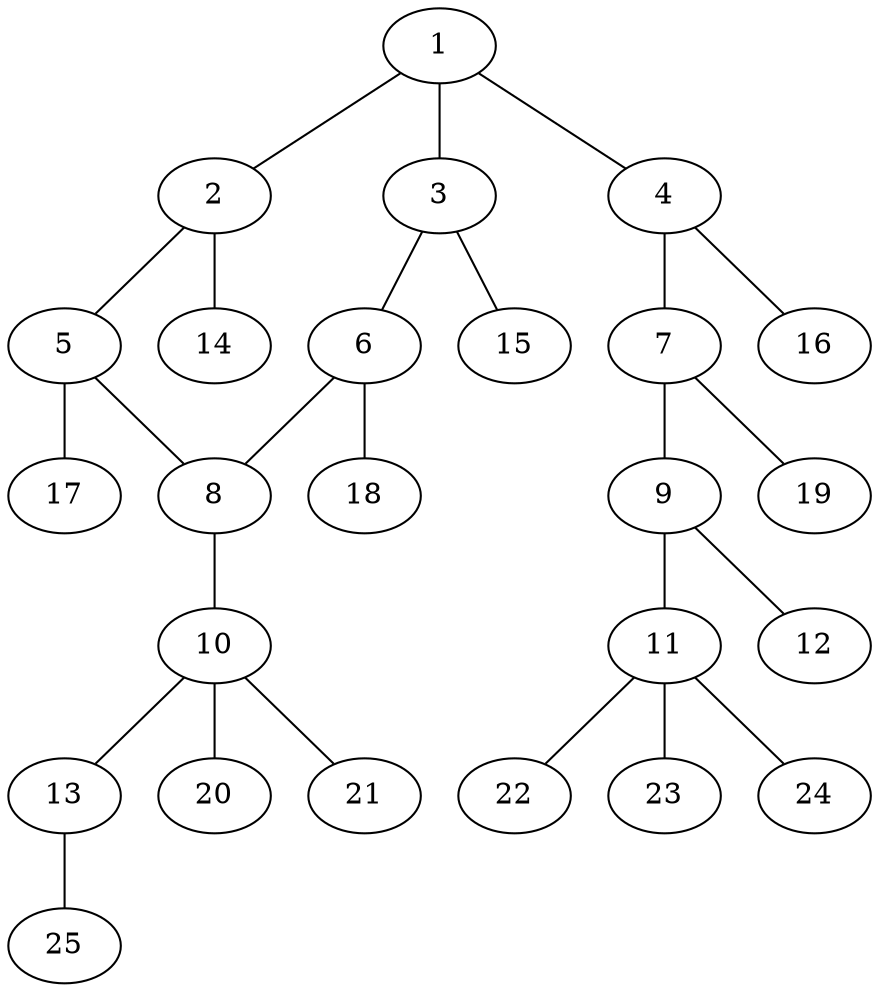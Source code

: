 graph molecule_1151 {
	1	 [chem=C];
	2	 [chem=C];
	1 -- 2	 [valence=1];
	3	 [chem=C];
	1 -- 3	 [valence=2];
	4	 [chem=N];
	1 -- 4	 [valence=1];
	5	 [chem=C];
	2 -- 5	 [valence=2];
	14	 [chem=H];
	2 -- 14	 [valence=1];
	6	 [chem=C];
	3 -- 6	 [valence=1];
	15	 [chem=H];
	3 -- 15	 [valence=1];
	7	 [chem=N];
	4 -- 7	 [valence=1];
	16	 [chem=H];
	4 -- 16	 [valence=1];
	8	 [chem=C];
	5 -- 8	 [valence=1];
	17	 [chem=H];
	5 -- 17	 [valence=1];
	6 -- 8	 [valence=2];
	18	 [chem=H];
	6 -- 18	 [valence=1];
	9	 [chem=C];
	7 -- 9	 [valence=1];
	19	 [chem=H];
	7 -- 19	 [valence=1];
	10	 [chem=C];
	8 -- 10	 [valence=1];
	11	 [chem=C];
	9 -- 11	 [valence=1];
	12	 [chem=O];
	9 -- 12	 [valence=2];
	13	 [chem=O];
	10 -- 13	 [valence=1];
	20	 [chem=H];
	10 -- 20	 [valence=1];
	21	 [chem=H];
	10 -- 21	 [valence=1];
	22	 [chem=H];
	11 -- 22	 [valence=1];
	23	 [chem=H];
	11 -- 23	 [valence=1];
	24	 [chem=H];
	11 -- 24	 [valence=1];
	25	 [chem=H];
	13 -- 25	 [valence=1];
}

